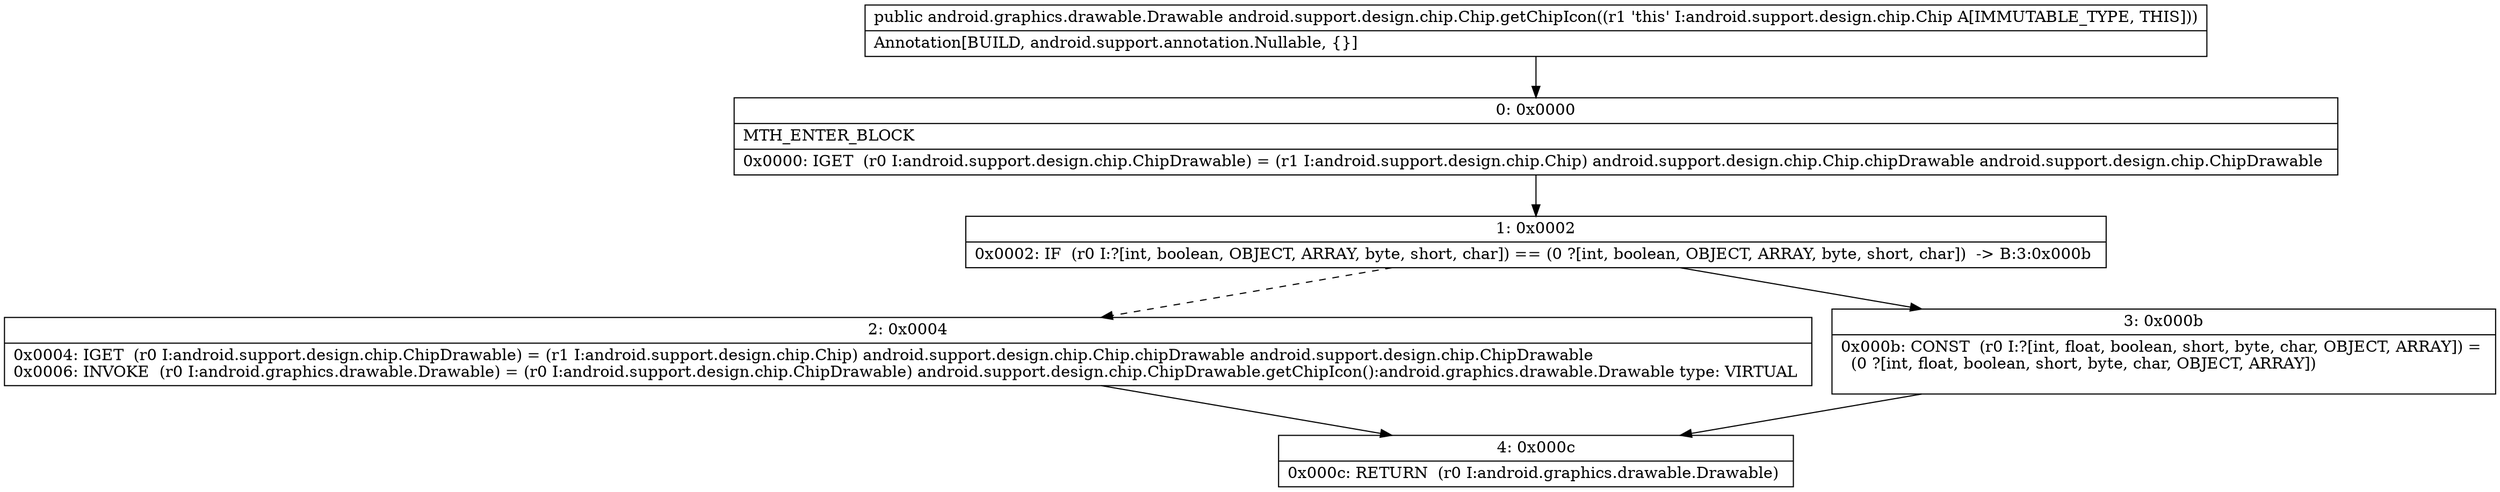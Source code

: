 digraph "CFG forandroid.support.design.chip.Chip.getChipIcon()Landroid\/graphics\/drawable\/Drawable;" {
Node_0 [shape=record,label="{0\:\ 0x0000|MTH_ENTER_BLOCK\l|0x0000: IGET  (r0 I:android.support.design.chip.ChipDrawable) = (r1 I:android.support.design.chip.Chip) android.support.design.chip.Chip.chipDrawable android.support.design.chip.ChipDrawable \l}"];
Node_1 [shape=record,label="{1\:\ 0x0002|0x0002: IF  (r0 I:?[int, boolean, OBJECT, ARRAY, byte, short, char]) == (0 ?[int, boolean, OBJECT, ARRAY, byte, short, char])  \-\> B:3:0x000b \l}"];
Node_2 [shape=record,label="{2\:\ 0x0004|0x0004: IGET  (r0 I:android.support.design.chip.ChipDrawable) = (r1 I:android.support.design.chip.Chip) android.support.design.chip.Chip.chipDrawable android.support.design.chip.ChipDrawable \l0x0006: INVOKE  (r0 I:android.graphics.drawable.Drawable) = (r0 I:android.support.design.chip.ChipDrawable) android.support.design.chip.ChipDrawable.getChipIcon():android.graphics.drawable.Drawable type: VIRTUAL \l}"];
Node_3 [shape=record,label="{3\:\ 0x000b|0x000b: CONST  (r0 I:?[int, float, boolean, short, byte, char, OBJECT, ARRAY]) = \l  (0 ?[int, float, boolean, short, byte, char, OBJECT, ARRAY])\l \l}"];
Node_4 [shape=record,label="{4\:\ 0x000c|0x000c: RETURN  (r0 I:android.graphics.drawable.Drawable) \l}"];
MethodNode[shape=record,label="{public android.graphics.drawable.Drawable android.support.design.chip.Chip.getChipIcon((r1 'this' I:android.support.design.chip.Chip A[IMMUTABLE_TYPE, THIS]))  | Annotation[BUILD, android.support.annotation.Nullable, \{\}]\l}"];
MethodNode -> Node_0;
Node_0 -> Node_1;
Node_1 -> Node_2[style=dashed];
Node_1 -> Node_3;
Node_2 -> Node_4;
Node_3 -> Node_4;
}

